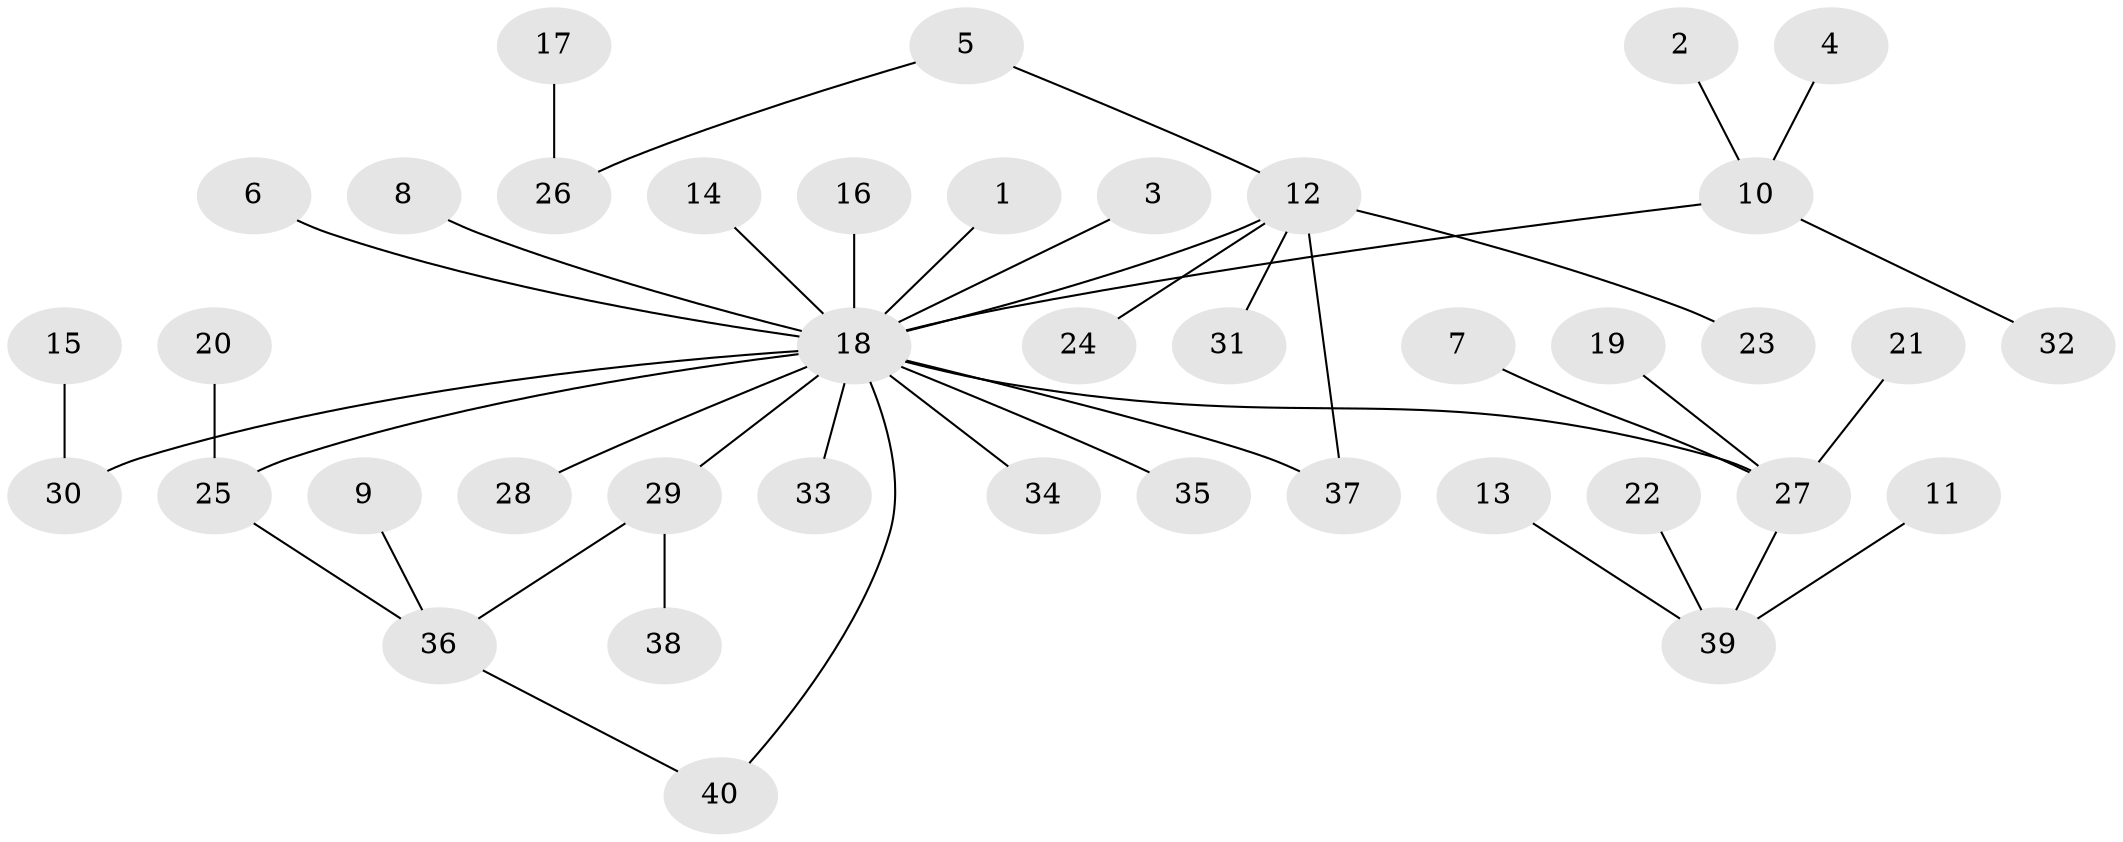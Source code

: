 // original degree distribution, {25: 0.01282051282051282, 1: 0.6153846153846154, 10: 0.01282051282051282, 7: 0.02564102564102564, 4: 0.05128205128205128, 2: 0.21794871794871795, 6: 0.02564102564102564, 5: 0.02564102564102564, 3: 0.01282051282051282}
// Generated by graph-tools (version 1.1) at 2025/01/03/09/25 03:01:48]
// undirected, 40 vertices, 42 edges
graph export_dot {
graph [start="1"]
  node [color=gray90,style=filled];
  1;
  2;
  3;
  4;
  5;
  6;
  7;
  8;
  9;
  10;
  11;
  12;
  13;
  14;
  15;
  16;
  17;
  18;
  19;
  20;
  21;
  22;
  23;
  24;
  25;
  26;
  27;
  28;
  29;
  30;
  31;
  32;
  33;
  34;
  35;
  36;
  37;
  38;
  39;
  40;
  1 -- 18 [weight=1.0];
  2 -- 10 [weight=1.0];
  3 -- 18 [weight=1.0];
  4 -- 10 [weight=1.0];
  5 -- 12 [weight=1.0];
  5 -- 26 [weight=1.0];
  6 -- 18 [weight=1.0];
  7 -- 27 [weight=1.0];
  8 -- 18 [weight=1.0];
  9 -- 36 [weight=1.0];
  10 -- 18 [weight=1.0];
  10 -- 32 [weight=1.0];
  11 -- 39 [weight=1.0];
  12 -- 18 [weight=1.0];
  12 -- 23 [weight=1.0];
  12 -- 24 [weight=1.0];
  12 -- 31 [weight=1.0];
  12 -- 37 [weight=1.0];
  13 -- 39 [weight=1.0];
  14 -- 18 [weight=1.0];
  15 -- 30 [weight=1.0];
  16 -- 18 [weight=1.0];
  17 -- 26 [weight=1.0];
  18 -- 25 [weight=2.0];
  18 -- 27 [weight=1.0];
  18 -- 28 [weight=1.0];
  18 -- 29 [weight=1.0];
  18 -- 30 [weight=1.0];
  18 -- 33 [weight=1.0];
  18 -- 34 [weight=1.0];
  18 -- 35 [weight=1.0];
  18 -- 37 [weight=1.0];
  18 -- 40 [weight=1.0];
  19 -- 27 [weight=1.0];
  20 -- 25 [weight=1.0];
  21 -- 27 [weight=1.0];
  22 -- 39 [weight=1.0];
  25 -- 36 [weight=1.0];
  27 -- 39 [weight=1.0];
  29 -- 36 [weight=1.0];
  29 -- 38 [weight=1.0];
  36 -- 40 [weight=1.0];
}
